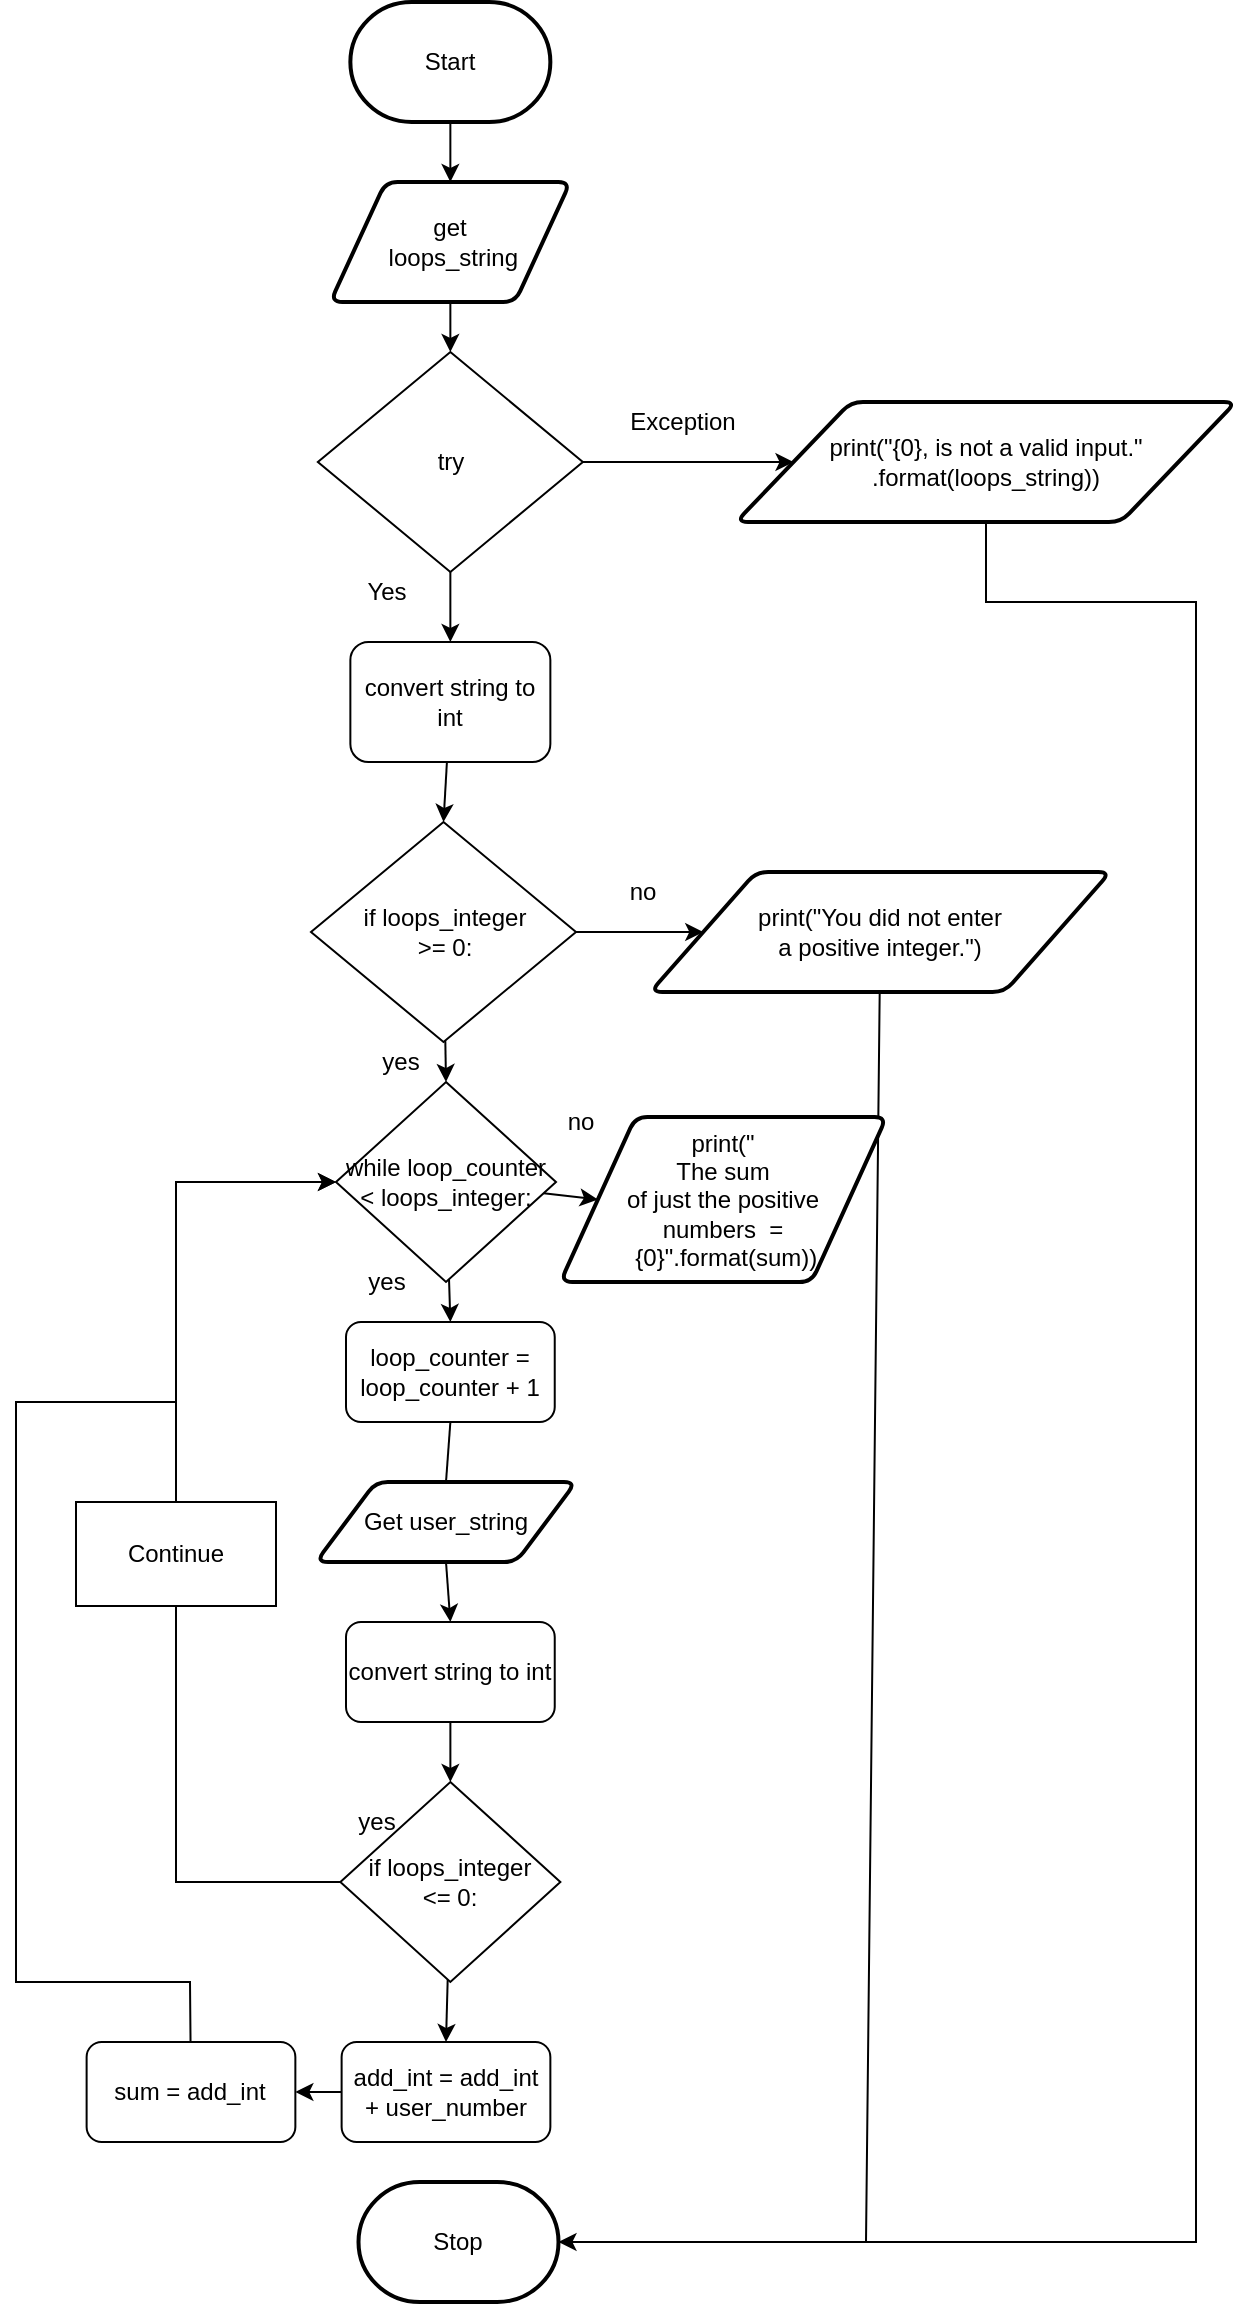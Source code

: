 <mxfile>
    <diagram id="tYJdsMAIOQ761ntMj-JU" name="Page-1">
        <mxGraphModel dx="477" dy="215" grid="1" gridSize="10" guides="1" tooltips="1" connect="1" arrows="1" fold="1" page="1" pageScale="1" pageWidth="1200" pageHeight="1600" math="0" shadow="0">
            <root>
                <mxCell id="0"/>
                <mxCell id="1" parent="0"/>
                <mxCell id="3" style="edgeStyle=none;html=1;entryX=0.5;entryY=0;entryDx=0;entryDy=0;" parent="1" source="2" target="20" edge="1">
                    <mxGeometry relative="1" as="geometry">
                        <mxPoint x="220" y="220" as="targetPoint"/>
                    </mxGeometry>
                </mxCell>
                <mxCell id="2" value="Start" style="strokeWidth=2;html=1;shape=mxgraph.flowchart.terminator;whiteSpace=wrap;" parent="1" vertex="1">
                    <mxGeometry x="217.18" y="70" width="100" height="60" as="geometry"/>
                </mxCell>
                <mxCell id="6" style="edgeStyle=none;html=1;exitX=0.5;exitY=1;exitDx=0;exitDy=0;entryX=0.5;entryY=0;entryDx=0;entryDy=0;" parent="1" source="20" target="21" edge="1">
                    <mxGeometry relative="1" as="geometry">
                        <mxPoint x="300" y="310" as="sourcePoint"/>
                        <mxPoint x="300" y="220" as="targetPoint"/>
                    </mxGeometry>
                </mxCell>
                <mxCell id="8" style="edgeStyle=none;html=1;exitX=0.5;exitY=1;exitDx=0;exitDy=0;entryX=0.5;entryY=0;entryDx=0;entryDy=0;" parent="1" source="21" target="52" edge="1">
                    <mxGeometry relative="1" as="geometry">
                        <mxPoint x="280" y="415" as="targetPoint"/>
                        <mxPoint x="300" y="480" as="sourcePoint"/>
                    </mxGeometry>
                </mxCell>
                <mxCell id="20" value="get&lt;br&gt;&amp;nbsp;loops_string" style="shape=parallelogram;html=1;strokeWidth=2;perimeter=parallelogramPerimeter;whiteSpace=wrap;rounded=1;arcSize=12;size=0.23;" parent="1" vertex="1">
                    <mxGeometry x="207.18" y="160" width="120" height="60" as="geometry"/>
                </mxCell>
                <mxCell id="57" style="edgeStyle=none;html=1;exitX=0;exitY=0.5;exitDx=0;exitDy=0;" parent="1" source="21" target="58" edge="1">
                    <mxGeometry relative="1" as="geometry">
                        <mxPoint x="410" y="300" as="targetPoint"/>
                    </mxGeometry>
                </mxCell>
                <mxCell id="21" value="try" style="rhombus;whiteSpace=wrap;html=1;" parent="1" vertex="1">
                    <mxGeometry x="200.93" y="245" width="132.5" height="110" as="geometry"/>
                </mxCell>
                <mxCell id="22" value="Yes" style="text;html=1;align=center;verticalAlign=middle;resizable=0;points=[];autosize=1;strokeColor=none;fillColor=none;" parent="1" vertex="1">
                    <mxGeometry x="215" y="355" width="40" height="20" as="geometry"/>
                </mxCell>
                <mxCell id="26" value="Stop" style="strokeWidth=2;html=1;shape=mxgraph.flowchart.terminator;whiteSpace=wrap;" parent="1" vertex="1">
                    <mxGeometry x="221.25" y="1160" width="100" height="60" as="geometry"/>
                </mxCell>
                <mxCell id="54" style="edgeStyle=none;rounded=0;html=1;entryX=0.5;entryY=0;entryDx=0;entryDy=0;" parent="1" source="52" target="111" edge="1">
                    <mxGeometry relative="1" as="geometry">
                        <mxPoint x="281.25" y="470" as="targetPoint"/>
                    </mxGeometry>
                </mxCell>
                <mxCell id="52" value="&lt;font style=&quot;font-size: 12px&quot;&gt;convert string to int&lt;br&gt;&lt;/font&gt;" style="rounded=1;whiteSpace=wrap;html=1;" parent="1" vertex="1">
                    <mxGeometry x="217.18" y="390" width="100" height="60" as="geometry"/>
                </mxCell>
                <mxCell id="56" value="Exception" style="text;html=1;align=center;verticalAlign=middle;resizable=0;points=[];autosize=1;strokeColor=none;fillColor=none;" parent="1" vertex="1">
                    <mxGeometry x="347.5" y="270" width="70" height="20" as="geometry"/>
                </mxCell>
                <mxCell id="58" value="print(&quot;{0}, is not a valid input.&quot; .format(loops_string))" style="shape=parallelogram;html=1;strokeWidth=2;perimeter=parallelogramPerimeter;whiteSpace=wrap;rounded=1;arcSize=12;size=0.23;" parent="1" vertex="1">
                    <mxGeometry x="410" y="270" width="250" height="60" as="geometry"/>
                </mxCell>
                <mxCell id="113" style="edgeStyle=none;html=1;entryX=0;entryY=0.5;entryDx=0;entryDy=0;" parent="1" source="111" target="114" edge="1">
                    <mxGeometry relative="1" as="geometry">
                        <mxPoint x="390" y="535" as="targetPoint"/>
                    </mxGeometry>
                </mxCell>
                <mxCell id="131" style="edgeStyle=none;html=1;entryX=0.5;entryY=0;entryDx=0;entryDy=0;" parent="1" source="111" target="129" edge="1">
                    <mxGeometry relative="1" as="geometry"/>
                </mxCell>
                <mxCell id="111" value="if loops_integer &lt;br&gt;&amp;gt;= 0:" style="rhombus;whiteSpace=wrap;html=1;" parent="1" vertex="1">
                    <mxGeometry x="197.5" y="480" width="132.5" height="110" as="geometry"/>
                </mxCell>
                <mxCell id="112" value="no" style="text;html=1;align=center;verticalAlign=middle;resizable=0;points=[];autosize=1;strokeColor=none;fillColor=none;" parent="1" vertex="1">
                    <mxGeometry x="347.5" y="505" width="30" height="20" as="geometry"/>
                </mxCell>
                <mxCell id="124" style="edgeStyle=none;rounded=0;html=1;entryX=1;entryY=0.5;entryDx=0;entryDy=0;entryPerimeter=0;" parent="1" source="114" target="26" edge="1">
                    <mxGeometry relative="1" as="geometry">
                        <mxPoint x="350" y="900" as="targetPoint"/>
                        <Array as="points">
                            <mxPoint x="475" y="1190"/>
                        </Array>
                    </mxGeometry>
                </mxCell>
                <mxCell id="114" value="print(&quot;You did not enter &lt;br&gt;a positive integer.&quot;)" style="shape=parallelogram;html=1;strokeWidth=2;perimeter=parallelogramPerimeter;whiteSpace=wrap;rounded=1;arcSize=12;size=0.23;" parent="1" vertex="1">
                    <mxGeometry x="367.18" y="505" width="230" height="60" as="geometry"/>
                </mxCell>
                <mxCell id="116" value="loop_counter = loop_counter + 1" style="rounded=1;whiteSpace=wrap;html=1;" parent="1" vertex="1">
                    <mxGeometry x="215" y="730" width="104.37" height="50" as="geometry"/>
                </mxCell>
                <mxCell id="117" value="yes" style="text;html=1;align=center;verticalAlign=middle;resizable=0;points=[];autosize=1;strokeColor=none;fillColor=none;" parent="1" vertex="1">
                    <mxGeometry x="226.88" y="590" width="30" height="20" as="geometry"/>
                </mxCell>
                <mxCell id="118" value="" style="endArrow=none;html=1;exitX=0.5;exitY=1;exitDx=0;exitDy=0;entryX=0.5;entryY=0;entryDx=0;entryDy=0;" parent="1" source="116" target="134" edge="1">
                    <mxGeometry width="50" height="50" relative="1" as="geometry">
                        <mxPoint x="310" y="690" as="sourcePoint"/>
                        <mxPoint x="279.065" y="830" as="targetPoint"/>
                    </mxGeometry>
                </mxCell>
                <mxCell id="121" style="edgeStyle=none;rounded=0;html=1;entryX=0.5;entryY=0;entryDx=0;entryDy=0;exitX=0.5;exitY=1;exitDx=0;exitDy=0;" parent="1" source="134" target="135" edge="1">
                    <mxGeometry relative="1" as="geometry">
                        <mxPoint x="279.07" y="910" as="targetPoint"/>
                        <mxPoint x="279.793" y="880" as="sourcePoint"/>
                    </mxGeometry>
                </mxCell>
                <mxCell id="126" value="" style="endArrow=none;html=1;rounded=0;entryX=0.5;entryY=1;entryDx=0;entryDy=0;exitX=1;exitY=0.5;exitDx=0;exitDy=0;exitPerimeter=0;" parent="1" source="26" target="58" edge="1">
                    <mxGeometry width="50" height="50" relative="1" as="geometry">
                        <mxPoint x="430" y="1010" as="sourcePoint"/>
                        <mxPoint x="540" y="440" as="targetPoint"/>
                        <Array as="points">
                            <mxPoint x="520" y="1190"/>
                            <mxPoint x="640" y="1190"/>
                            <mxPoint x="640" y="370"/>
                            <mxPoint x="535" y="370"/>
                        </Array>
                    </mxGeometry>
                </mxCell>
                <mxCell id="132" style="edgeStyle=none;html=1;entryX=0.5;entryY=0;entryDx=0;entryDy=0;" parent="1" source="129" target="116" edge="1">
                    <mxGeometry relative="1" as="geometry"/>
                </mxCell>
                <mxCell id="146" style="edgeStyle=none;html=1;entryX=0;entryY=0.5;entryDx=0;entryDy=0;" edge="1" parent="1" source="129" target="147">
                    <mxGeometry relative="1" as="geometry">
                        <mxPoint x="360" y="660" as="targetPoint"/>
                    </mxGeometry>
                </mxCell>
                <mxCell id="129" value="while loop_counter &amp;lt; loops_integer:" style="rhombus;whiteSpace=wrap;html=1;" parent="1" vertex="1">
                    <mxGeometry x="210" y="610" width="110" height="100" as="geometry"/>
                </mxCell>
                <mxCell id="133" value="yes" style="text;html=1;align=center;verticalAlign=middle;resizable=0;points=[];autosize=1;strokeColor=none;fillColor=none;" parent="1" vertex="1">
                    <mxGeometry x="220" y="700" width="30" height="20" as="geometry"/>
                </mxCell>
                <mxCell id="134" value="Get user_string" style="shape=parallelogram;html=1;strokeWidth=2;perimeter=parallelogramPerimeter;whiteSpace=wrap;rounded=1;arcSize=12;size=0.23;" parent="1" vertex="1">
                    <mxGeometry x="200" y="810" width="130" height="40" as="geometry"/>
                </mxCell>
                <mxCell id="136" style="edgeStyle=none;html=1;entryX=0.5;entryY=0;entryDx=0;entryDy=0;" parent="1" source="135" target="138" edge="1">
                    <mxGeometry relative="1" as="geometry">
                        <mxPoint x="278.435" y="960" as="targetPoint"/>
                    </mxGeometry>
                </mxCell>
                <mxCell id="135" value="convert string to int" style="rounded=1;whiteSpace=wrap;html=1;" parent="1" vertex="1">
                    <mxGeometry x="215" y="880" width="104.37" height="50" as="geometry"/>
                </mxCell>
                <mxCell id="137" value="yes" style="text;html=1;align=center;verticalAlign=middle;resizable=0;points=[];autosize=1;strokeColor=none;fillColor=none;" parent="1" vertex="1">
                    <mxGeometry x="215" y="970" width="30" height="20" as="geometry"/>
                </mxCell>
                <mxCell id="139" style="edgeStyle=none;html=1;rounded=0;entryX=0;entryY=0.5;entryDx=0;entryDy=0;" parent="1" source="138" target="129" edge="1">
                    <mxGeometry relative="1" as="geometry">
                        <mxPoint x="130" y="640" as="targetPoint"/>
                        <Array as="points">
                            <mxPoint x="130" y="1010"/>
                            <mxPoint x="130" y="660"/>
                        </Array>
                    </mxGeometry>
                </mxCell>
                <mxCell id="141" style="edgeStyle=none;rounded=0;html=1;entryX=0.5;entryY=0;entryDx=0;entryDy=0;" parent="1" source="138" edge="1" target="142">
                    <mxGeometry relative="1" as="geometry">
                        <mxPoint x="278.43" y="1090" as="targetPoint"/>
                    </mxGeometry>
                </mxCell>
                <mxCell id="138" value="&lt;div&gt;if loops_integer&lt;/div&gt;&lt;div&gt;&amp;lt;= 0:&lt;/div&gt;" style="rhombus;whiteSpace=wrap;html=1;" parent="1" vertex="1">
                    <mxGeometry x="212.18" y="960" width="110" height="100" as="geometry"/>
                </mxCell>
                <mxCell id="140" value="Continue" style="rounded=0;whiteSpace=wrap;html=1;" parent="1" vertex="1">
                    <mxGeometry x="80" y="820" width="100" height="52" as="geometry"/>
                </mxCell>
                <mxCell id="143" style="edgeStyle=none;rounded=0;html=1;entryX=1;entryY=0.5;entryDx=0;entryDy=0;" parent="1" source="142" target="144" edge="1">
                    <mxGeometry relative="1" as="geometry">
                        <mxPoint x="200" y="1115" as="targetPoint"/>
                    </mxGeometry>
                </mxCell>
                <mxCell id="142" value="add_int = add_int + user_number" style="rounded=1;whiteSpace=wrap;html=1;" parent="1" vertex="1">
                    <mxGeometry x="212.81" y="1090" width="104.37" height="50" as="geometry"/>
                </mxCell>
                <mxCell id="145" style="edgeStyle=none;rounded=0;html=1;entryX=0;entryY=0.5;entryDx=0;entryDy=0;" parent="1" source="144" target="129" edge="1">
                    <mxGeometry relative="1" as="geometry">
                        <mxPoint x="220" y="660" as="targetPoint"/>
                        <Array as="points">
                            <mxPoint x="137" y="1060"/>
                            <mxPoint x="50" y="1060"/>
                            <mxPoint x="50" y="770"/>
                            <mxPoint x="130" y="770"/>
                            <mxPoint x="130" y="660"/>
                        </Array>
                    </mxGeometry>
                </mxCell>
                <mxCell id="144" value="sum = add_int" style="rounded=1;whiteSpace=wrap;html=1;" parent="1" vertex="1">
                    <mxGeometry x="85.31" y="1090" width="104.37" height="50" as="geometry"/>
                </mxCell>
                <mxCell id="147" value="print(&quot;&lt;br&gt;The sum &lt;br&gt;of just the positive &lt;br&gt;numbers&amp;nbsp; =&lt;br&gt;&amp;nbsp;{0}&quot;.format(sum))" style="shape=parallelogram;html=1;strokeWidth=2;perimeter=parallelogramPerimeter;whiteSpace=wrap;rounded=1;arcSize=12;size=0.23;" vertex="1" parent="1">
                    <mxGeometry x="322.18" y="627.5" width="163.12" height="82.5" as="geometry"/>
                </mxCell>
                <mxCell id="148" value="&lt;font style=&quot;font-size: 12px&quot;&gt;no&lt;/font&gt;" style="text;html=1;align=center;verticalAlign=middle;resizable=0;points=[];autosize=1;strokeColor=none;fillColor=none;fontSize=10;" vertex="1" parent="1">
                    <mxGeometry x="317.18" y="620" width="30" height="20" as="geometry"/>
                </mxCell>
            </root>
        </mxGraphModel>
    </diagram>
</mxfile>